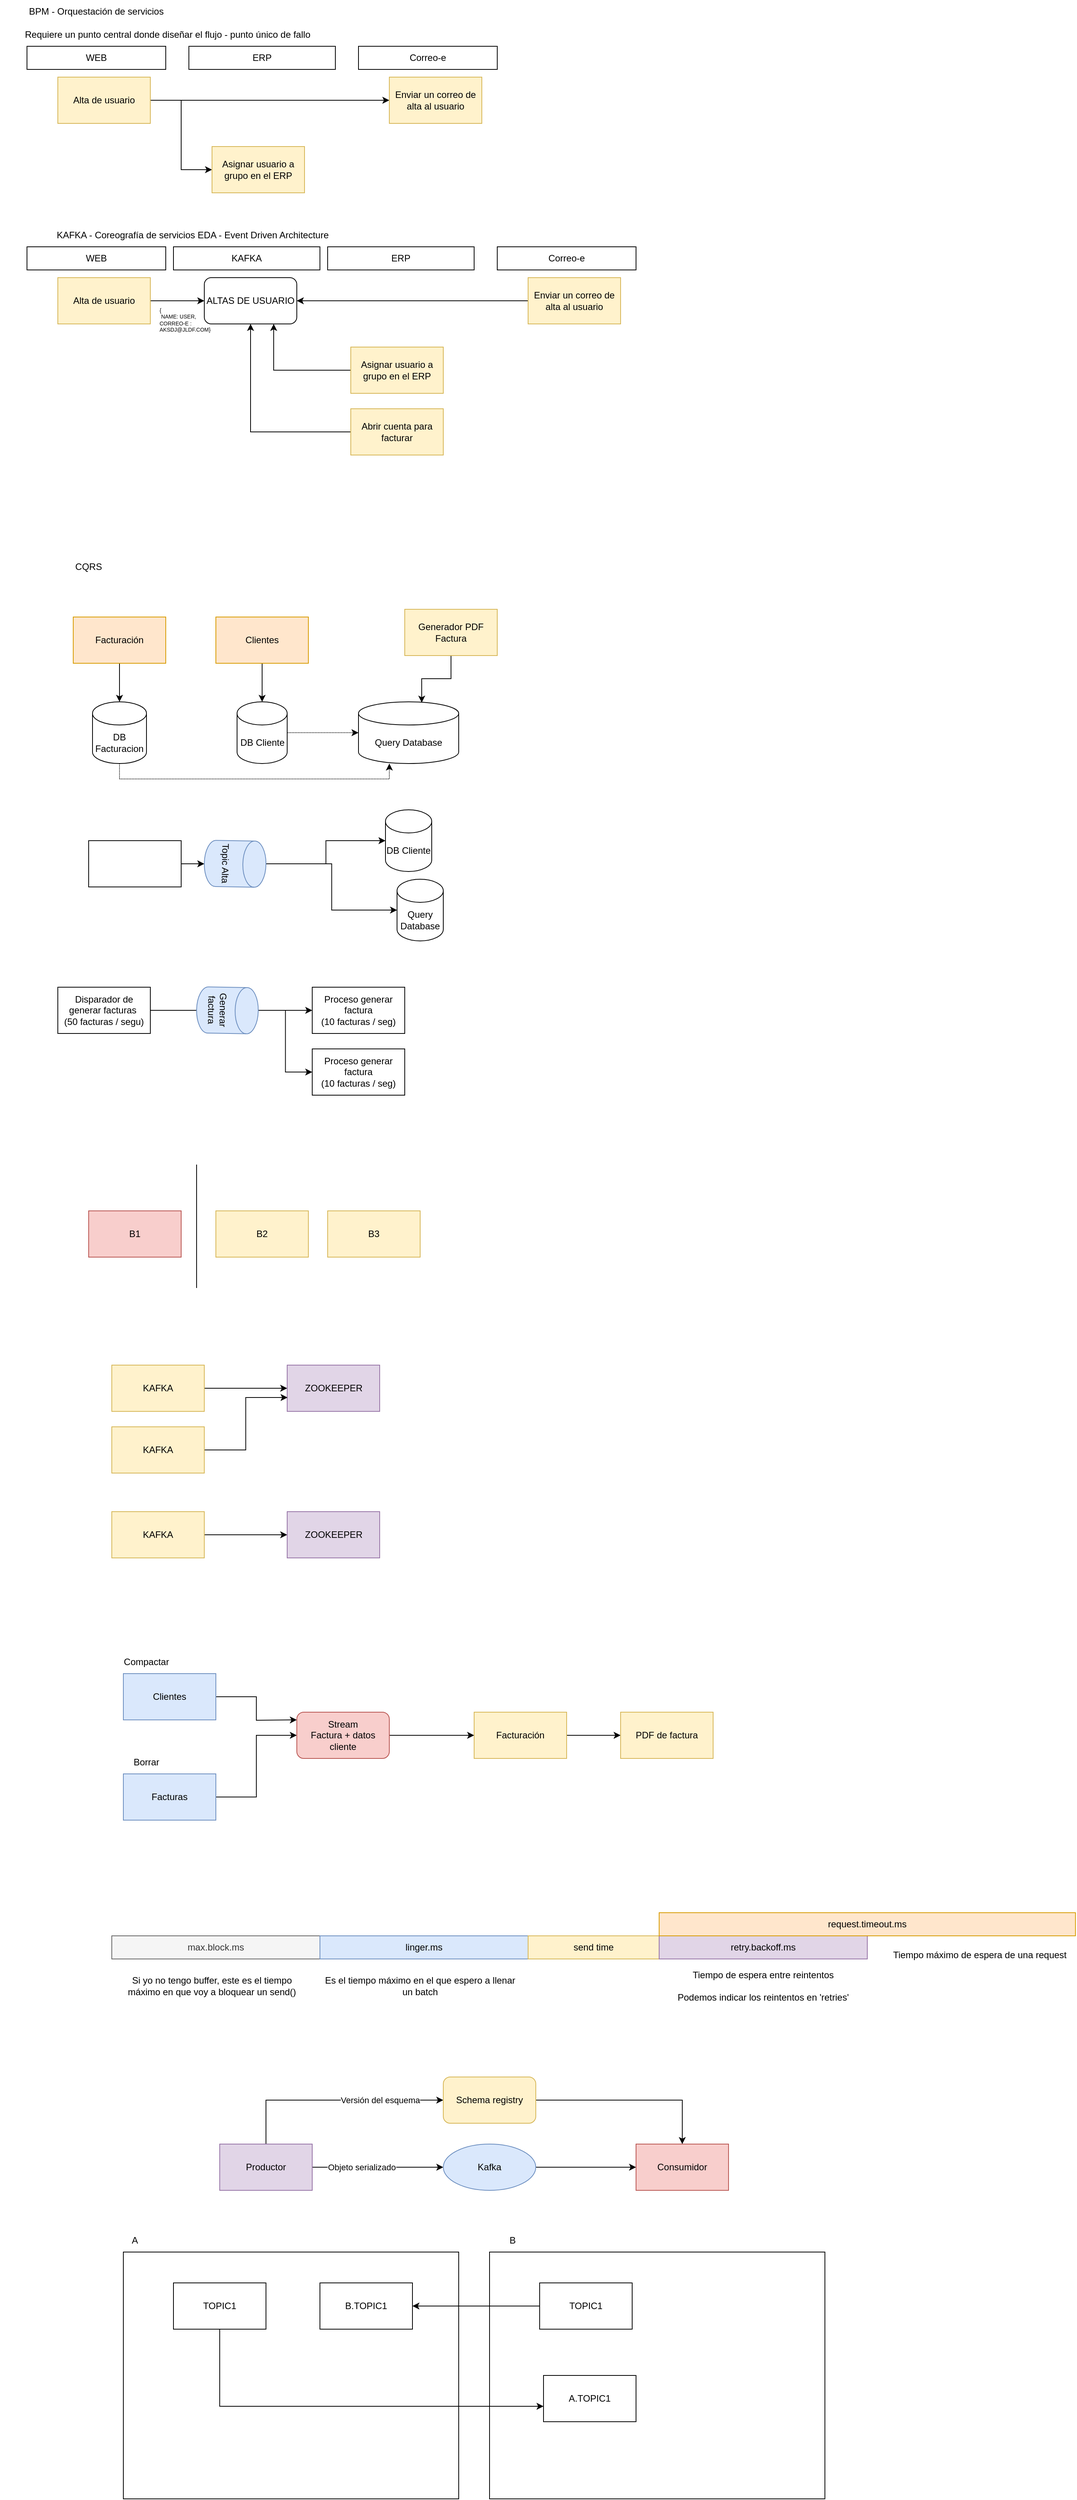 <mxfile version="16.5.1" type="device"><diagram id="fLxO4m48xJR7mqXP97U9" name="Página-1"><mxGraphModel dx="1018" dy="674" grid="1" gridSize="10" guides="1" tooltips="1" connect="1" arrows="1" fold="1" page="1" pageScale="1" pageWidth="827" pageHeight="1169" math="0" shadow="0"><root><mxCell id="0"/><mxCell id="1" parent="0"/><mxCell id="iLX4FgSIfs0f-LLno9yr-3" value="" style="rounded=0;whiteSpace=wrap;html=1;" vertex="1" parent="1"><mxGeometry x="730" y="3150" width="435" height="320" as="geometry"/></mxCell><mxCell id="iLX4FgSIfs0f-LLno9yr-2" value="" style="rounded=0;whiteSpace=wrap;html=1;" vertex="1" parent="1"><mxGeometry x="255" y="3150" width="435" height="320" as="geometry"/></mxCell><mxCell id="S6XAkxGXSJYowWKBwoPL-4" style="edgeStyle=orthogonalEdgeStyle;rounded=0;orthogonalLoop=1;jettySize=auto;html=1;entryX=0;entryY=0.5;entryDx=0;entryDy=0;" parent="1" source="S6XAkxGXSJYowWKBwoPL-1" target="S6XAkxGXSJYowWKBwoPL-3" edge="1"><mxGeometry relative="1" as="geometry"/></mxCell><mxCell id="S6XAkxGXSJYowWKBwoPL-5" style="edgeStyle=orthogonalEdgeStyle;rounded=0;orthogonalLoop=1;jettySize=auto;html=1;entryX=0;entryY=0.5;entryDx=0;entryDy=0;" parent="1" source="S6XAkxGXSJYowWKBwoPL-1" target="S6XAkxGXSJYowWKBwoPL-2" edge="1"><mxGeometry relative="1" as="geometry"/></mxCell><mxCell id="S6XAkxGXSJYowWKBwoPL-1" value="Alta de usuario" style="rounded=0;whiteSpace=wrap;html=1;fillColor=#fff2cc;strokeColor=#d6b656;" parent="1" vertex="1"><mxGeometry x="170" y="330" width="120" height="60" as="geometry"/></mxCell><mxCell id="S6XAkxGXSJYowWKBwoPL-2" value="Asignar usuario a grupo en el ERP" style="rounded=0;whiteSpace=wrap;html=1;fillColor=#fff2cc;strokeColor=#d6b656;" parent="1" vertex="1"><mxGeometry x="370" y="420" width="120" height="60" as="geometry"/></mxCell><mxCell id="S6XAkxGXSJYowWKBwoPL-3" value="Enviar un correo de alta al usuario" style="rounded=0;whiteSpace=wrap;html=1;fillColor=#fff2cc;strokeColor=#d6b656;" parent="1" vertex="1"><mxGeometry x="600" y="330" width="120" height="60" as="geometry"/></mxCell><mxCell id="S6XAkxGXSJYowWKBwoPL-6" value="BPM - Orquestación de servicios" style="text;html=1;strokeColor=none;fillColor=none;align=center;verticalAlign=middle;whiteSpace=wrap;rounded=0;" parent="1" vertex="1"><mxGeometry x="95" y="230" width="250" height="30" as="geometry"/></mxCell><mxCell id="S6XAkxGXSJYowWKBwoPL-7" value="WEB" style="rounded=0;whiteSpace=wrap;html=1;" parent="1" vertex="1"><mxGeometry x="130" y="290" width="180" height="30" as="geometry"/></mxCell><mxCell id="S6XAkxGXSJYowWKBwoPL-8" value="ERP" style="rounded=0;whiteSpace=wrap;html=1;" parent="1" vertex="1"><mxGeometry x="340" y="290" width="190" height="30" as="geometry"/></mxCell><mxCell id="S6XAkxGXSJYowWKBwoPL-9" value="Correo-e" style="rounded=0;whiteSpace=wrap;html=1;" parent="1" vertex="1"><mxGeometry x="560" y="290" width="180" height="30" as="geometry"/></mxCell><mxCell id="S6XAkxGXSJYowWKBwoPL-21" style="edgeStyle=orthogonalEdgeStyle;rounded=0;orthogonalLoop=1;jettySize=auto;html=1;entryX=0;entryY=0.5;entryDx=0;entryDy=0;" parent="1" source="S6XAkxGXSJYowWKBwoPL-12" target="S6XAkxGXSJYowWKBwoPL-20" edge="1"><mxGeometry relative="1" as="geometry"/></mxCell><mxCell id="S6XAkxGXSJYowWKBwoPL-12" value="Alta de usuario" style="rounded=0;whiteSpace=wrap;html=1;fillColor=#fff2cc;strokeColor=#d6b656;" parent="1" vertex="1"><mxGeometry x="170" y="590" width="120" height="60" as="geometry"/></mxCell><mxCell id="S6XAkxGXSJYowWKBwoPL-24" style="edgeStyle=orthogonalEdgeStyle;rounded=0;orthogonalLoop=1;jettySize=auto;html=1;entryX=0.75;entryY=1;entryDx=0;entryDy=0;fontSize=7;" parent="1" source="S6XAkxGXSJYowWKBwoPL-13" target="S6XAkxGXSJYowWKBwoPL-20" edge="1"><mxGeometry relative="1" as="geometry"/></mxCell><mxCell id="S6XAkxGXSJYowWKBwoPL-13" value="Asignar usuario a grupo en el ERP" style="rounded=0;whiteSpace=wrap;html=1;fillColor=#fff2cc;strokeColor=#d6b656;" parent="1" vertex="1"><mxGeometry x="550" y="680" width="120" height="60" as="geometry"/></mxCell><mxCell id="S6XAkxGXSJYowWKBwoPL-23" style="edgeStyle=orthogonalEdgeStyle;rounded=0;orthogonalLoop=1;jettySize=auto;html=1;entryX=1;entryY=0.5;entryDx=0;entryDy=0;fontSize=7;" parent="1" source="S6XAkxGXSJYowWKBwoPL-14" target="S6XAkxGXSJYowWKBwoPL-20" edge="1"><mxGeometry relative="1" as="geometry"/></mxCell><mxCell id="S6XAkxGXSJYowWKBwoPL-14" value="Enviar un correo de alta al usuario" style="rounded=0;whiteSpace=wrap;html=1;fillColor=#fff2cc;strokeColor=#d6b656;" parent="1" vertex="1"><mxGeometry x="780" y="590" width="120" height="60" as="geometry"/></mxCell><mxCell id="S6XAkxGXSJYowWKBwoPL-15" value="KAFKA - Coreografía de servicios EDA - Event Driven Architecture" style="text;html=1;strokeColor=none;fillColor=none;align=center;verticalAlign=middle;whiteSpace=wrap;rounded=0;" parent="1" vertex="1"><mxGeometry x="110" y="520" width="470" height="30" as="geometry"/></mxCell><mxCell id="S6XAkxGXSJYowWKBwoPL-16" value="WEB" style="rounded=0;whiteSpace=wrap;html=1;" parent="1" vertex="1"><mxGeometry x="130" y="550" width="180" height="30" as="geometry"/></mxCell><mxCell id="S6XAkxGXSJYowWKBwoPL-17" value="ERP" style="rounded=0;whiteSpace=wrap;html=1;" parent="1" vertex="1"><mxGeometry x="520" y="550" width="190" height="30" as="geometry"/></mxCell><mxCell id="S6XAkxGXSJYowWKBwoPL-18" value="Correo-e" style="rounded=0;whiteSpace=wrap;html=1;" parent="1" vertex="1"><mxGeometry x="740" y="550" width="180" height="30" as="geometry"/></mxCell><mxCell id="S6XAkxGXSJYowWKBwoPL-19" value="KAFKA" style="rounded=0;whiteSpace=wrap;html=1;" parent="1" vertex="1"><mxGeometry x="320" y="550" width="190" height="30" as="geometry"/></mxCell><mxCell id="S6XAkxGXSJYowWKBwoPL-20" value="ALTAS DE USUARIO" style="rounded=1;whiteSpace=wrap;html=1;" parent="1" vertex="1"><mxGeometry x="360" y="590" width="120" height="60" as="geometry"/></mxCell><mxCell id="S6XAkxGXSJYowWKBwoPL-22" value="{&lt;br style=&quot;font-size: 7px;&quot;&gt;&amp;nbsp;NAME: USER,&lt;br style=&quot;font-size: 7px;&quot;&gt;CORREO-E : AKSDJ@JLDF.COM}" style="text;html=1;strokeColor=none;fillColor=none;align=left;verticalAlign=middle;whiteSpace=wrap;rounded=0;fontSize=7;" parent="1" vertex="1"><mxGeometry x="300" y="630" width="60" height="30" as="geometry"/></mxCell><mxCell id="S6XAkxGXSJYowWKBwoPL-25" value="Requiere un punto central donde diseñar el flujo - punto único de fallo" style="text;html=1;strokeColor=none;fillColor=none;align=center;verticalAlign=middle;whiteSpace=wrap;rounded=0;" parent="1" vertex="1"><mxGeometry x="95" y="260" width="435" height="30" as="geometry"/></mxCell><mxCell id="S6XAkxGXSJYowWKBwoPL-27" style="edgeStyle=orthogonalEdgeStyle;rounded=0;orthogonalLoop=1;jettySize=auto;html=1;fontSize=12;" parent="1" source="S6XAkxGXSJYowWKBwoPL-26" target="S6XAkxGXSJYowWKBwoPL-20" edge="1"><mxGeometry relative="1" as="geometry"/></mxCell><mxCell id="S6XAkxGXSJYowWKBwoPL-26" value="&lt;font style=&quot;font-size: 12px&quot;&gt;Abrir cuenta para facturar&lt;/font&gt;" style="rounded=0;whiteSpace=wrap;html=1;fontSize=7;fillColor=#fff2cc;strokeColor=#d6b656;" parent="1" vertex="1"><mxGeometry x="550" y="760" width="120" height="60" as="geometry"/></mxCell><mxCell id="S6XAkxGXSJYowWKBwoPL-28" value="CQRS" style="text;html=1;strokeColor=none;fillColor=none;align=center;verticalAlign=middle;whiteSpace=wrap;rounded=0;fontSize=12;" parent="1" vertex="1"><mxGeometry x="180" y="950" width="60" height="30" as="geometry"/></mxCell><mxCell id="S6XAkxGXSJYowWKBwoPL-31" style="edgeStyle=orthogonalEdgeStyle;rounded=0;orthogonalLoop=1;jettySize=auto;html=1;fontSize=12;" parent="1" source="S6XAkxGXSJYowWKBwoPL-29" edge="1"><mxGeometry relative="1" as="geometry"><mxPoint x="250" y="1140" as="targetPoint"/></mxGeometry></mxCell><mxCell id="S6XAkxGXSJYowWKBwoPL-29" value="Facturación" style="rounded=0;whiteSpace=wrap;html=1;fontSize=12;fillColor=#ffe6cc;strokeColor=#d79b00;" parent="1" vertex="1"><mxGeometry x="190" y="1030" width="120" height="60" as="geometry"/></mxCell><mxCell id="S6XAkxGXSJYowWKBwoPL-34" style="edgeStyle=orthogonalEdgeStyle;rounded=0;orthogonalLoop=1;jettySize=auto;html=1;entryX=0.5;entryY=0;entryDx=0;entryDy=0;entryPerimeter=0;fontSize=12;" parent="1" source="S6XAkxGXSJYowWKBwoPL-30" target="S6XAkxGXSJYowWKBwoPL-33" edge="1"><mxGeometry relative="1" as="geometry"/></mxCell><mxCell id="S6XAkxGXSJYowWKBwoPL-30" value="Clientes" style="rounded=0;whiteSpace=wrap;html=1;fontSize=12;fillColor=#ffe6cc;strokeColor=#d79b00;" parent="1" vertex="1"><mxGeometry x="375" y="1030" width="120" height="60" as="geometry"/></mxCell><mxCell id="S6XAkxGXSJYowWKBwoPL-39" style="edgeStyle=orthogonalEdgeStyle;rounded=0;orthogonalLoop=1;jettySize=auto;html=1;entryX=0.308;entryY=1;entryDx=0;entryDy=0;entryPerimeter=0;fontSize=12;dashed=1;dashPattern=1 1;" parent="1" source="S6XAkxGXSJYowWKBwoPL-32" target="S6XAkxGXSJYowWKBwoPL-37" edge="1"><mxGeometry relative="1" as="geometry"><Array as="points"><mxPoint x="250" y="1240"/><mxPoint x="600" y="1240"/></Array></mxGeometry></mxCell><mxCell id="S6XAkxGXSJYowWKBwoPL-32" value="DB Facturacion" style="shape=cylinder3;whiteSpace=wrap;html=1;boundedLbl=1;backgroundOutline=1;size=15;fontSize=12;" parent="1" vertex="1"><mxGeometry x="215" y="1140" width="70" height="80" as="geometry"/></mxCell><mxCell id="S6XAkxGXSJYowWKBwoPL-38" style="edgeStyle=orthogonalEdgeStyle;rounded=0;orthogonalLoop=1;jettySize=auto;html=1;fontSize=12;dashed=1;dashPattern=1 1;" parent="1" source="S6XAkxGXSJYowWKBwoPL-33" target="S6XAkxGXSJYowWKBwoPL-37" edge="1"><mxGeometry relative="1" as="geometry"/></mxCell><mxCell id="S6XAkxGXSJYowWKBwoPL-33" value="DB Cliente" style="shape=cylinder3;whiteSpace=wrap;html=1;boundedLbl=1;backgroundOutline=1;size=15;fontSize=12;" parent="1" vertex="1"><mxGeometry x="402.5" y="1140" width="65" height="80" as="geometry"/></mxCell><mxCell id="S6XAkxGXSJYowWKBwoPL-40" style="edgeStyle=orthogonalEdgeStyle;rounded=0;orthogonalLoop=1;jettySize=auto;html=1;entryX=0.631;entryY=0.013;entryDx=0;entryDy=0;entryPerimeter=0;fontSize=12;" parent="1" source="S6XAkxGXSJYowWKBwoPL-35" target="S6XAkxGXSJYowWKBwoPL-37" edge="1"><mxGeometry relative="1" as="geometry"/></mxCell><mxCell id="S6XAkxGXSJYowWKBwoPL-35" value="Generador PDF Factura" style="rounded=0;whiteSpace=wrap;html=1;fontSize=12;fillColor=#fff2cc;strokeColor=#d6b656;" parent="1" vertex="1"><mxGeometry x="620" y="1020" width="120" height="60" as="geometry"/></mxCell><mxCell id="S6XAkxGXSJYowWKBwoPL-37" value="Query Database" style="shape=cylinder3;whiteSpace=wrap;html=1;boundedLbl=1;backgroundOutline=1;size=15;fontSize=12;" parent="1" vertex="1"><mxGeometry x="560" y="1140" width="130" height="80" as="geometry"/></mxCell><mxCell id="S6XAkxGXSJYowWKBwoPL-44" style="edgeStyle=orthogonalEdgeStyle;rounded=0;orthogonalLoop=1;jettySize=auto;html=1;fontSize=12;" parent="1" source="S6XAkxGXSJYowWKBwoPL-41" target="S6XAkxGXSJYowWKBwoPL-45" edge="1"><mxGeometry relative="1" as="geometry"><mxPoint x="530" y="1300" as="targetPoint"/></mxGeometry></mxCell><mxCell id="S6XAkxGXSJYowWKBwoPL-46" style="edgeStyle=orthogonalEdgeStyle;rounded=0;orthogonalLoop=1;jettySize=auto;html=1;fontSize=12;" parent="1" source="S6XAkxGXSJYowWKBwoPL-41" target="S6XAkxGXSJYowWKBwoPL-47" edge="1"><mxGeometry relative="1" as="geometry"><mxPoint x="590" y="1410" as="targetPoint"/></mxGeometry></mxCell><mxCell id="S6XAkxGXSJYowWKBwoPL-41" value="Topic Alta" style="shape=cylinder3;whiteSpace=wrap;html=1;boundedLbl=1;backgroundOutline=1;size=15;fontSize=12;rotation=91;fillColor=#dae8fc;strokeColor=#6c8ebf;" parent="1" vertex="1"><mxGeometry x="370" y="1310" width="60" height="80" as="geometry"/></mxCell><mxCell id="S6XAkxGXSJYowWKBwoPL-43" style="edgeStyle=orthogonalEdgeStyle;rounded=0;orthogonalLoop=1;jettySize=auto;html=1;fontSize=12;" parent="1" source="S6XAkxGXSJYowWKBwoPL-42" target="S6XAkxGXSJYowWKBwoPL-41" edge="1"><mxGeometry relative="1" as="geometry"/></mxCell><mxCell id="S6XAkxGXSJYowWKBwoPL-42" value="" style="rounded=0;whiteSpace=wrap;html=1;fontSize=12;" parent="1" vertex="1"><mxGeometry x="210" y="1320" width="120" height="60" as="geometry"/></mxCell><mxCell id="S6XAkxGXSJYowWKBwoPL-45" value="DB Cliente" style="shape=cylinder3;whiteSpace=wrap;html=1;boundedLbl=1;backgroundOutline=1;size=15;fontSize=12;" parent="1" vertex="1"><mxGeometry x="595" y="1280" width="60" height="80" as="geometry"/></mxCell><mxCell id="S6XAkxGXSJYowWKBwoPL-47" value="Query Database" style="shape=cylinder3;whiteSpace=wrap;html=1;boundedLbl=1;backgroundOutline=1;size=15;fontSize=12;" parent="1" vertex="1"><mxGeometry x="610" y="1370" width="60" height="80" as="geometry"/></mxCell><mxCell id="S6XAkxGXSJYowWKBwoPL-53" style="edgeStyle=orthogonalEdgeStyle;rounded=0;orthogonalLoop=1;jettySize=auto;html=1;fontSize=12;" parent="1" source="S6XAkxGXSJYowWKBwoPL-48" target="S6XAkxGXSJYowWKBwoPL-52" edge="1"><mxGeometry relative="1" as="geometry"/></mxCell><mxCell id="S6XAkxGXSJYowWKBwoPL-48" value="Disparador de generar facturas&amp;nbsp;&lt;br&gt;(50 facturas / segu)" style="rounded=0;whiteSpace=wrap;html=1;fontSize=12;" parent="1" vertex="1"><mxGeometry x="170" y="1510" width="120" height="60" as="geometry"/></mxCell><mxCell id="S6XAkxGXSJYowWKBwoPL-56" style="edgeStyle=orthogonalEdgeStyle;rounded=0;orthogonalLoop=1;jettySize=auto;html=1;entryX=0;entryY=0.5;entryDx=0;entryDy=0;fontSize=12;" parent="1" source="S6XAkxGXSJYowWKBwoPL-51" target="S6XAkxGXSJYowWKBwoPL-54" edge="1"><mxGeometry relative="1" as="geometry"/></mxCell><mxCell id="S6XAkxGXSJYowWKBwoPL-51" value="Generar factura" style="shape=cylinder3;whiteSpace=wrap;html=1;boundedLbl=1;backgroundOutline=1;size=15;fontSize=12;rotation=91;fillColor=#dae8fc;strokeColor=#6c8ebf;" parent="1" vertex="1"><mxGeometry x="360" y="1500" width="60" height="80" as="geometry"/></mxCell><mxCell id="S6XAkxGXSJYowWKBwoPL-52" value="Proceso generar factura&lt;br&gt;(10 facturas / seg)" style="rounded=0;whiteSpace=wrap;html=1;fontSize=12;" parent="1" vertex="1"><mxGeometry x="500" y="1510" width="120" height="60" as="geometry"/></mxCell><mxCell id="S6XAkxGXSJYowWKBwoPL-54" value="Proceso generar factura&lt;br&gt;(10 facturas / seg)" style="rounded=0;whiteSpace=wrap;html=1;fontSize=12;" parent="1" vertex="1"><mxGeometry x="500" y="1590" width="120" height="60" as="geometry"/></mxCell><mxCell id="S6XAkxGXSJYowWKBwoPL-57" value="B1" style="rounded=0;whiteSpace=wrap;html=1;fontSize=12;fillColor=#f8cecc;strokeColor=#b85450;" parent="1" vertex="1"><mxGeometry x="210" y="1800" width="120" height="60" as="geometry"/></mxCell><mxCell id="S6XAkxGXSJYowWKBwoPL-58" value="B2" style="rounded=0;whiteSpace=wrap;html=1;fontSize=12;fillColor=#fff2cc;strokeColor=#d6b656;" parent="1" vertex="1"><mxGeometry x="375" y="1800" width="120" height="60" as="geometry"/></mxCell><mxCell id="S6XAkxGXSJYowWKBwoPL-59" value="B3" style="rounded=0;whiteSpace=wrap;html=1;fontSize=12;fillColor=#fff2cc;strokeColor=#d6b656;" parent="1" vertex="1"><mxGeometry x="520" y="1800" width="120" height="60" as="geometry"/></mxCell><mxCell id="S6XAkxGXSJYowWKBwoPL-60" value="" style="endArrow=none;html=1;rounded=0;fontSize=12;" parent="1" edge="1"><mxGeometry width="50" height="50" relative="1" as="geometry"><mxPoint x="350" y="1900" as="sourcePoint"/><mxPoint x="350" y="1740" as="targetPoint"/></mxGeometry></mxCell><mxCell id="S6XAkxGXSJYowWKBwoPL-61" value="ZOOKEEPER" style="rounded=0;whiteSpace=wrap;html=1;fontSize=12;fillColor=#e1d5e7;strokeColor=#9673a6;" parent="1" vertex="1"><mxGeometry x="467.5" y="2000" width="120" height="60" as="geometry"/></mxCell><mxCell id="S6XAkxGXSJYowWKBwoPL-63" style="edgeStyle=orthogonalEdgeStyle;rounded=0;orthogonalLoop=1;jettySize=auto;html=1;entryX=0;entryY=0.5;entryDx=0;entryDy=0;fontSize=12;" parent="1" source="S6XAkxGXSJYowWKBwoPL-62" target="S6XAkxGXSJYowWKBwoPL-61" edge="1"><mxGeometry relative="1" as="geometry"/></mxCell><mxCell id="S6XAkxGXSJYowWKBwoPL-62" value="KAFKA" style="rounded=0;whiteSpace=wrap;html=1;fontSize=12;fillColor=#fff2cc;strokeColor=#d6b656;" parent="1" vertex="1"><mxGeometry x="240" y="2000" width="120" height="60" as="geometry"/></mxCell><mxCell id="S6XAkxGXSJYowWKBwoPL-65" style="edgeStyle=orthogonalEdgeStyle;rounded=0;orthogonalLoop=1;jettySize=auto;html=1;entryX=0.004;entryY=0.7;entryDx=0;entryDy=0;entryPerimeter=0;fontSize=12;" parent="1" source="S6XAkxGXSJYowWKBwoPL-64" target="S6XAkxGXSJYowWKBwoPL-61" edge="1"><mxGeometry relative="1" as="geometry"/></mxCell><mxCell id="S6XAkxGXSJYowWKBwoPL-64" value="KAFKA" style="rounded=0;whiteSpace=wrap;html=1;fontSize=12;fillColor=#fff2cc;strokeColor=#d6b656;" parent="1" vertex="1"><mxGeometry x="240" y="2080" width="120" height="60" as="geometry"/></mxCell><mxCell id="S6XAkxGXSJYowWKBwoPL-66" value="ZOOKEEPER" style="rounded=0;whiteSpace=wrap;html=1;fontSize=12;fillColor=#e1d5e7;strokeColor=#9673a6;" parent="1" vertex="1"><mxGeometry x="467.5" y="2190" width="120" height="60" as="geometry"/></mxCell><mxCell id="S6XAkxGXSJYowWKBwoPL-70" style="edgeStyle=orthogonalEdgeStyle;rounded=0;orthogonalLoop=1;jettySize=auto;html=1;fontSize=12;" parent="1" source="S6XAkxGXSJYowWKBwoPL-69" target="S6XAkxGXSJYowWKBwoPL-66" edge="1"><mxGeometry relative="1" as="geometry"/></mxCell><mxCell id="S6XAkxGXSJYowWKBwoPL-69" value="KAFKA" style="rounded=0;whiteSpace=wrap;html=1;fontSize=12;fillColor=#fff2cc;strokeColor=#d6b656;" parent="1" vertex="1"><mxGeometry x="240" y="2190" width="120" height="60" as="geometry"/></mxCell><mxCell id="LJff1ycHFHwa_moLUTAg-9" style="edgeStyle=orthogonalEdgeStyle;rounded=0;orthogonalLoop=1;jettySize=auto;html=1;" parent="1" source="LJff1ycHFHwa_moLUTAg-1" edge="1"><mxGeometry relative="1" as="geometry"><mxPoint x="480" y="2460" as="targetPoint"/></mxGeometry></mxCell><mxCell id="LJff1ycHFHwa_moLUTAg-1" value="Clientes" style="rounded=0;whiteSpace=wrap;html=1;fillColor=#dae8fc;strokeColor=#6c8ebf;" parent="1" vertex="1"><mxGeometry x="255" y="2400" width="120" height="60" as="geometry"/></mxCell><mxCell id="LJff1ycHFHwa_moLUTAg-6" style="edgeStyle=orthogonalEdgeStyle;rounded=0;orthogonalLoop=1;jettySize=auto;html=1;entryX=0;entryY=0.5;entryDx=0;entryDy=0;" parent="1" source="LJff1ycHFHwa_moLUTAg-2" target="LJff1ycHFHwa_moLUTAg-10" edge="1"><mxGeometry relative="1" as="geometry"><mxPoint x="490" y="2490" as="targetPoint"/></mxGeometry></mxCell><mxCell id="LJff1ycHFHwa_moLUTAg-2" value="Facturas" style="rounded=0;whiteSpace=wrap;html=1;fillColor=#dae8fc;strokeColor=#6c8ebf;" parent="1" vertex="1"><mxGeometry x="255" y="2530" width="120" height="60" as="geometry"/></mxCell><mxCell id="LJff1ycHFHwa_moLUTAg-5" value="" style="edgeStyle=orthogonalEdgeStyle;rounded=0;orthogonalLoop=1;jettySize=auto;html=1;" parent="1" source="LJff1ycHFHwa_moLUTAg-3" target="LJff1ycHFHwa_moLUTAg-4" edge="1"><mxGeometry relative="1" as="geometry"/></mxCell><mxCell id="LJff1ycHFHwa_moLUTAg-3" value="Facturación" style="rounded=0;whiteSpace=wrap;html=1;fillColor=#fff2cc;strokeColor=#d6b656;" parent="1" vertex="1"><mxGeometry x="710" y="2450" width="120" height="60" as="geometry"/></mxCell><mxCell id="LJff1ycHFHwa_moLUTAg-4" value="PDF de factura" style="whiteSpace=wrap;html=1;fillColor=#fff2cc;strokeColor=#d6b656;rounded=0;" parent="1" vertex="1"><mxGeometry x="900" y="2450" width="120" height="60" as="geometry"/></mxCell><mxCell id="LJff1ycHFHwa_moLUTAg-11" style="edgeStyle=orthogonalEdgeStyle;rounded=0;orthogonalLoop=1;jettySize=auto;html=1;" parent="1" source="LJff1ycHFHwa_moLUTAg-10" target="LJff1ycHFHwa_moLUTAg-3" edge="1"><mxGeometry relative="1" as="geometry"/></mxCell><mxCell id="LJff1ycHFHwa_moLUTAg-10" value="Stream&lt;br&gt;Factura + datos cliente" style="rounded=1;whiteSpace=wrap;html=1;fillColor=#f8cecc;strokeColor=#b85450;" parent="1" vertex="1"><mxGeometry x="480" y="2450" width="120" height="60" as="geometry"/></mxCell><mxCell id="LJff1ycHFHwa_moLUTAg-12" value="Compactar" style="text;html=1;strokeColor=none;fillColor=none;align=center;verticalAlign=middle;whiteSpace=wrap;rounded=0;" parent="1" vertex="1"><mxGeometry x="255" y="2370" width="60" height="30" as="geometry"/></mxCell><mxCell id="LJff1ycHFHwa_moLUTAg-13" value="Borrar" style="text;html=1;strokeColor=none;fillColor=none;align=center;verticalAlign=middle;whiteSpace=wrap;rounded=0;" parent="1" vertex="1"><mxGeometry x="255" y="2500" width="60" height="30" as="geometry"/></mxCell><mxCell id="LJff1ycHFHwa_moLUTAg-14" value="max.block.ms" style="rounded=0;whiteSpace=wrap;html=1;fillColor=#f5f5f5;fontColor=#333333;strokeColor=#666666;" parent="1" vertex="1"><mxGeometry x="240" y="2740" width="270" height="30" as="geometry"/></mxCell><mxCell id="LJff1ycHFHwa_moLUTAg-16" value="linger.ms" style="rounded=0;whiteSpace=wrap;html=1;fillColor=#dae8fc;strokeColor=#6c8ebf;" parent="1" vertex="1"><mxGeometry x="510" y="2740" width="270" height="30" as="geometry"/></mxCell><mxCell id="LJff1ycHFHwa_moLUTAg-17" value="send time" style="rounded=0;whiteSpace=wrap;html=1;fillColor=#fff2cc;strokeColor=#d6b656;" parent="1" vertex="1"><mxGeometry x="780" y="2740" width="170" height="30" as="geometry"/></mxCell><mxCell id="LJff1ycHFHwa_moLUTAg-18" value="retry.backoff.ms" style="rounded=0;whiteSpace=wrap;html=1;fillColor=#e1d5e7;strokeColor=#9673a6;" parent="1" vertex="1"><mxGeometry x="950" y="2740" width="270" height="30" as="geometry"/></mxCell><mxCell id="LJff1ycHFHwa_moLUTAg-19" value="request.timeout.ms" style="rounded=0;whiteSpace=wrap;html=1;fillColor=#ffe6cc;strokeColor=#d79b00;" parent="1" vertex="1"><mxGeometry x="950" y="2710" width="540" height="30" as="geometry"/></mxCell><mxCell id="LJff1ycHFHwa_moLUTAg-20" value="Si yo no tengo buffer, este es el tiempo máximo en que voy a bloquear un send()" style="text;html=1;strokeColor=none;fillColor=none;align=center;verticalAlign=middle;whiteSpace=wrap;rounded=0;" parent="1" vertex="1"><mxGeometry x="245" y="2790" width="250" height="30" as="geometry"/></mxCell><mxCell id="LJff1ycHFHwa_moLUTAg-21" value="Es el tiempo máximo en el que espero a llenar un batch" style="text;html=1;strokeColor=none;fillColor=none;align=center;verticalAlign=middle;whiteSpace=wrap;rounded=0;" parent="1" vertex="1"><mxGeometry x="515" y="2790" width="250" height="30" as="geometry"/></mxCell><mxCell id="LJff1ycHFHwa_moLUTAg-22" value="Tiempo de espera entre reintentos&lt;br&gt;&lt;br&gt;Podemos indicar los reintentos en 'retries'" style="text;html=1;strokeColor=none;fillColor=none;align=center;verticalAlign=middle;whiteSpace=wrap;rounded=0;" parent="1" vertex="1"><mxGeometry x="960" y="2790" width="250" height="30" as="geometry"/></mxCell><mxCell id="LJff1ycHFHwa_moLUTAg-23" value="Tiempo máximo de espera de una request" style="text;html=1;strokeColor=none;fillColor=none;align=center;verticalAlign=middle;whiteSpace=wrap;rounded=0;" parent="1" vertex="1"><mxGeometry x="1241" y="2750" width="250" height="30" as="geometry"/></mxCell><mxCell id="LJff1ycHFHwa_moLUTAg-26" style="edgeStyle=orthogonalEdgeStyle;rounded=0;orthogonalLoop=1;jettySize=auto;html=1;entryX=0;entryY=0.5;entryDx=0;entryDy=0;exitX=0.5;exitY=0;exitDx=0;exitDy=0;" parent="1" source="LJff1ycHFHwa_moLUTAg-24" target="LJff1ycHFHwa_moLUTAg-27" edge="1"><mxGeometry relative="1" as="geometry"><mxPoint x="510" y="2950" as="targetPoint"/><mxPoint x="510" y="3006" as="sourcePoint"/></mxGeometry></mxCell><mxCell id="LJff1ycHFHwa_moLUTAg-33" value="Versión del esquema" style="edgeLabel;html=1;align=center;verticalAlign=middle;resizable=0;points=[];" parent="LJff1ycHFHwa_moLUTAg-26" vertex="1" connectable="0"><mxGeometry x="0.425" relative="1" as="geometry"><mxPoint as="offset"/></mxGeometry></mxCell><mxCell id="LJff1ycHFHwa_moLUTAg-30" value="" style="edgeStyle=orthogonalEdgeStyle;rounded=0;orthogonalLoop=1;jettySize=auto;html=1;" parent="1" source="LJff1ycHFHwa_moLUTAg-24" target="LJff1ycHFHwa_moLUTAg-29" edge="1"><mxGeometry relative="1" as="geometry"/></mxCell><mxCell id="LJff1ycHFHwa_moLUTAg-32" value="Objeto serializado" style="edgeLabel;html=1;align=center;verticalAlign=middle;resizable=0;points=[];" parent="LJff1ycHFHwa_moLUTAg-30" vertex="1" connectable="0"><mxGeometry x="-0.247" relative="1" as="geometry"><mxPoint as="offset"/></mxGeometry></mxCell><mxCell id="LJff1ycHFHwa_moLUTAg-24" value="Productor" style="rounded=0;whiteSpace=wrap;html=1;fillColor=#e1d5e7;strokeColor=#9673a6;" parent="1" vertex="1"><mxGeometry x="380" y="3010" width="120" height="60" as="geometry"/></mxCell><mxCell id="LJff1ycHFHwa_moLUTAg-25" value="Consumidor" style="rounded=0;whiteSpace=wrap;html=1;fillColor=#f8cecc;strokeColor=#b85450;" parent="1" vertex="1"><mxGeometry x="920" y="3010" width="120" height="60" as="geometry"/></mxCell><mxCell id="LJff1ycHFHwa_moLUTAg-28" style="edgeStyle=orthogonalEdgeStyle;rounded=0;orthogonalLoop=1;jettySize=auto;html=1;" parent="1" source="LJff1ycHFHwa_moLUTAg-27" target="LJff1ycHFHwa_moLUTAg-25" edge="1"><mxGeometry relative="1" as="geometry"/></mxCell><mxCell id="LJff1ycHFHwa_moLUTAg-27" value="Schema registry" style="rounded=1;whiteSpace=wrap;html=1;fillColor=#fff2cc;strokeColor=#d6b656;" parent="1" vertex="1"><mxGeometry x="670" y="2923" width="120" height="60" as="geometry"/></mxCell><mxCell id="LJff1ycHFHwa_moLUTAg-31" style="edgeStyle=orthogonalEdgeStyle;rounded=0;orthogonalLoop=1;jettySize=auto;html=1;" parent="1" source="LJff1ycHFHwa_moLUTAg-29" target="LJff1ycHFHwa_moLUTAg-25" edge="1"><mxGeometry relative="1" as="geometry"/></mxCell><mxCell id="LJff1ycHFHwa_moLUTAg-29" value="Kafka" style="ellipse;whiteSpace=wrap;html=1;fillColor=#dae8fc;strokeColor=#6c8ebf;rounded=0;" parent="1" vertex="1"><mxGeometry x="670" y="3010" width="120" height="60" as="geometry"/></mxCell><mxCell id="iLX4FgSIfs0f-LLno9yr-10" value="" style="edgeStyle=orthogonalEdgeStyle;rounded=0;orthogonalLoop=1;jettySize=auto;html=1;" edge="1" parent="1" source="iLX4FgSIfs0f-LLno9yr-1" target="iLX4FgSIfs0f-LLno9yr-9"><mxGeometry relative="1" as="geometry"><Array as="points"><mxPoint x="380" y="3350"/></Array></mxGeometry></mxCell><mxCell id="iLX4FgSIfs0f-LLno9yr-1" value="TOPIC1" style="rounded=0;whiteSpace=wrap;html=1;" vertex="1" parent="1"><mxGeometry x="320" y="3190" width="120" height="60" as="geometry"/></mxCell><mxCell id="iLX4FgSIfs0f-LLno9yr-12" style="edgeStyle=orthogonalEdgeStyle;rounded=0;orthogonalLoop=1;jettySize=auto;html=1;" edge="1" parent="1" source="iLX4FgSIfs0f-LLno9yr-4" target="iLX4FgSIfs0f-LLno9yr-11"><mxGeometry relative="1" as="geometry"/></mxCell><mxCell id="iLX4FgSIfs0f-LLno9yr-4" value="TOPIC1" style="rounded=0;whiteSpace=wrap;html=1;" vertex="1" parent="1"><mxGeometry x="795" y="3190" width="120" height="60" as="geometry"/></mxCell><mxCell id="iLX4FgSIfs0f-LLno9yr-5" value="A" style="text;html=1;strokeColor=none;fillColor=none;align=center;verticalAlign=middle;whiteSpace=wrap;rounded=0;" vertex="1" parent="1"><mxGeometry x="240" y="3120" width="60" height="30" as="geometry"/></mxCell><mxCell id="iLX4FgSIfs0f-LLno9yr-6" value="B" style="text;html=1;strokeColor=none;fillColor=none;align=center;verticalAlign=middle;whiteSpace=wrap;rounded=0;" vertex="1" parent="1"><mxGeometry x="730" y="3120" width="60" height="30" as="geometry"/></mxCell><mxCell id="iLX4FgSIfs0f-LLno9yr-9" value="A.TOPIC1" style="whiteSpace=wrap;html=1;rounded=0;" vertex="1" parent="1"><mxGeometry x="800" y="3310" width="120" height="60" as="geometry"/></mxCell><mxCell id="iLX4FgSIfs0f-LLno9yr-11" value="B.TOPIC1" style="rounded=0;whiteSpace=wrap;html=1;" vertex="1" parent="1"><mxGeometry x="510" y="3190" width="120" height="60" as="geometry"/></mxCell></root></mxGraphModel></diagram></mxfile>